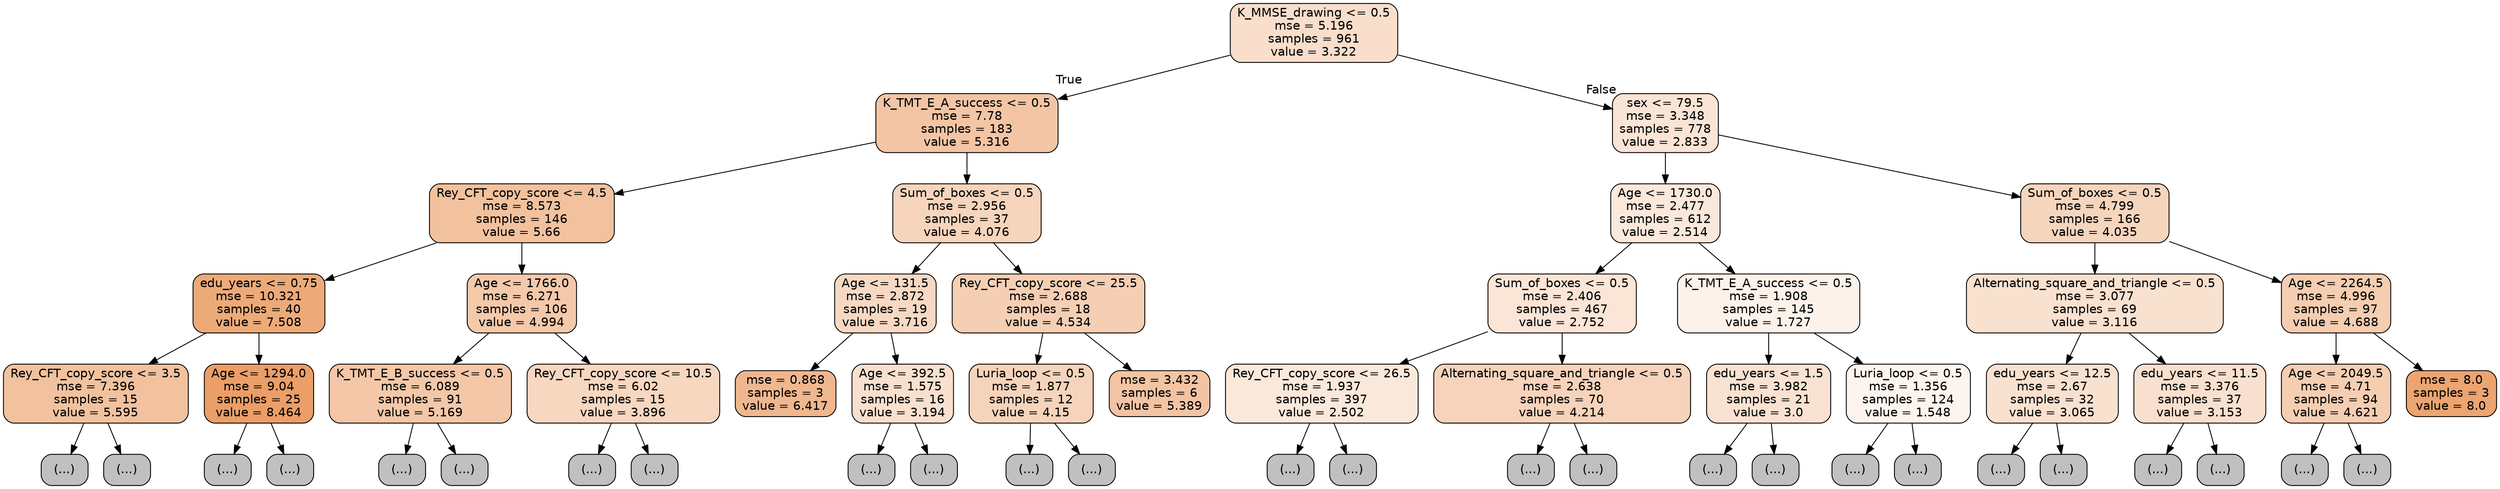 digraph Tree {
node [shape=box, style="filled, rounded", color="black", fontname=helvetica] ;
edge [fontname=helvetica] ;
0 [label="K_MMSE_drawing <= 0.5\nmse = 5.196\nsamples = 961\nvalue = 3.322", fillcolor="#f8decb"] ;
1 [label="K_TMT_E_A_success <= 0.5\nmse = 7.78\nsamples = 183\nvalue = 5.316", fillcolor="#f3c5a4"] ;
0 -> 1 [labeldistance=2.5, labelangle=45, headlabel="True"] ;
2 [label="Rey_CFT_copy_score <= 4.5\nmse = 8.573\nsamples = 146\nvalue = 5.66", fillcolor="#f2c19d"] ;
1 -> 2 ;
3 [label="edu_years <= 0.75\nmse = 10.321\nsamples = 40\nvalue = 7.508", fillcolor="#edaa79"] ;
2 -> 3 ;
4 [label="Rey_CFT_copy_score <= 3.5\nmse = 7.396\nsamples = 15\nvalue = 5.595", fillcolor="#f2c29f"] ;
3 -> 4 ;
5 [label="(...)", fillcolor="#C0C0C0"] ;
4 -> 5 ;
8 [label="(...)", fillcolor="#C0C0C0"] ;
4 -> 8 ;
9 [label="Age <= 1294.0\nmse = 9.04\nsamples = 25\nvalue = 8.464", fillcolor="#eb9e67"] ;
3 -> 9 ;
10 [label="(...)", fillcolor="#C0C0C0"] ;
9 -> 10 ;
17 [label="(...)", fillcolor="#C0C0C0"] ;
9 -> 17 ;
20 [label="Age <= 1766.0\nmse = 6.271\nsamples = 106\nvalue = 4.994", fillcolor="#f4c9aa"] ;
2 -> 20 ;
21 [label="K_TMT_E_B_success <= 0.5\nmse = 6.089\nsamples = 91\nvalue = 5.169", fillcolor="#f3c7a7"] ;
20 -> 21 ;
22 [label="(...)", fillcolor="#C0C0C0"] ;
21 -> 22 ;
39 [label="(...)", fillcolor="#C0C0C0"] ;
21 -> 39 ;
44 [label="Rey_CFT_copy_score <= 10.5\nmse = 6.02\nsamples = 15\nvalue = 3.896", fillcolor="#f7d7c0"] ;
20 -> 44 ;
45 [label="(...)", fillcolor="#C0C0C0"] ;
44 -> 45 ;
48 [label="(...)", fillcolor="#C0C0C0"] ;
44 -> 48 ;
51 [label="Sum_of_boxes <= 0.5\nmse = 2.956\nsamples = 37\nvalue = 4.076", fillcolor="#f6d5bc"] ;
1 -> 51 ;
52 [label="Age <= 131.5\nmse = 2.872\nsamples = 19\nvalue = 3.716", fillcolor="#f7d9c3"] ;
51 -> 52 ;
53 [label="mse = 0.868\nsamples = 3\nvalue = 6.417", fillcolor="#f0b78f"] ;
52 -> 53 ;
54 [label="Age <= 392.5\nmse = 1.575\nsamples = 16\nvalue = 3.194", fillcolor="#f9e0ce"] ;
52 -> 54 ;
55 [label="(...)", fillcolor="#C0C0C0"] ;
54 -> 55 ;
56 [label="(...)", fillcolor="#C0C0C0"] ;
54 -> 56 ;
61 [label="Rey_CFT_copy_score <= 25.5\nmse = 2.688\nsamples = 18\nvalue = 4.534", fillcolor="#f5cfb3"] ;
51 -> 61 ;
62 [label="Luria_loop <= 0.5\nmse = 1.877\nsamples = 12\nvalue = 4.15", fillcolor="#f6d4bb"] ;
61 -> 62 ;
63 [label="(...)", fillcolor="#C0C0C0"] ;
62 -> 63 ;
66 [label="(...)", fillcolor="#C0C0C0"] ;
62 -> 66 ;
69 [label="mse = 3.432\nsamples = 6\nvalue = 5.389", fillcolor="#f3c4a3"] ;
61 -> 69 ;
70 [label="sex <= 79.5\nmse = 3.348\nsamples = 778\nvalue = 2.833", fillcolor="#f9e4d5"] ;
0 -> 70 [labeldistance=2.5, labelangle=-45, headlabel="False"] ;
71 [label="Age <= 1730.0\nmse = 2.477\nsamples = 612\nvalue = 2.514", fillcolor="#fae8db"] ;
70 -> 71 ;
72 [label="Sum_of_boxes <= 0.5\nmse = 2.406\nsamples = 467\nvalue = 2.752", fillcolor="#fae5d6"] ;
71 -> 72 ;
73 [label="Rey_CFT_copy_score <= 26.5\nmse = 1.937\nsamples = 397\nvalue = 2.502", fillcolor="#fae8db"] ;
72 -> 73 ;
74 [label="(...)", fillcolor="#C0C0C0"] ;
73 -> 74 ;
91 [label="(...)", fillcolor="#C0C0C0"] ;
73 -> 91 ;
118 [label="Alternating_square_and_triangle <= 0.5\nmse = 2.638\nsamples = 70\nvalue = 4.214", fillcolor="#f6d3ba"] ;
72 -> 118 ;
119 [label="(...)", fillcolor="#C0C0C0"] ;
118 -> 119 ;
134 [label="(...)", fillcolor="#C0C0C0"] ;
118 -> 134 ;
147 [label="K_TMT_E_A_success <= 0.5\nmse = 1.908\nsamples = 145\nvalue = 1.727", fillcolor="#fcf2ea"] ;
71 -> 147 ;
148 [label="edu_years <= 1.5\nmse = 3.982\nsamples = 21\nvalue = 3.0", fillcolor="#f9e2d1"] ;
147 -> 148 ;
149 [label="(...)", fillcolor="#C0C0C0"] ;
148 -> 149 ;
152 [label="(...)", fillcolor="#C0C0C0"] ;
148 -> 152 ;
159 [label="Luria_loop <= 0.5\nmse = 1.356\nsamples = 124\nvalue = 1.548", fillcolor="#fdf4ee"] ;
147 -> 159 ;
160 [label="(...)", fillcolor="#C0C0C0"] ;
159 -> 160 ;
161 [label="(...)", fillcolor="#C0C0C0"] ;
159 -> 161 ;
182 [label="Sum_of_boxes <= 0.5\nmse = 4.799\nsamples = 166\nvalue = 4.035", fillcolor="#f6d5bd"] ;
70 -> 182 ;
183 [label="Alternating_square_and_triangle <= 0.5\nmse = 3.077\nsamples = 69\nvalue = 3.116", fillcolor="#f9e1cf"] ;
182 -> 183 ;
184 [label="edu_years <= 12.5\nmse = 2.67\nsamples = 32\nvalue = 3.065", fillcolor="#f9e1d0"] ;
183 -> 184 ;
185 [label="(...)", fillcolor="#C0C0C0"] ;
184 -> 185 ;
190 [label="(...)", fillcolor="#C0C0C0"] ;
184 -> 190 ;
199 [label="edu_years <= 11.5\nmse = 3.376\nsamples = 37\nvalue = 3.153", fillcolor="#f9e0ce"] ;
183 -> 199 ;
200 [label="(...)", fillcolor="#C0C0C0"] ;
199 -> 200 ;
213 [label="(...)", fillcolor="#C0C0C0"] ;
199 -> 213 ;
218 [label="Age <= 2264.5\nmse = 4.996\nsamples = 97\nvalue = 4.688", fillcolor="#f5cdb0"] ;
182 -> 218 ;
219 [label="Age <= 2049.5\nmse = 4.71\nsamples = 94\nvalue = 4.621", fillcolor="#f5ceb2"] ;
218 -> 219 ;
220 [label="(...)", fillcolor="#C0C0C0"] ;
219 -> 220 ;
237 [label="(...)", fillcolor="#C0C0C0"] ;
219 -> 237 ;
242 [label="mse = 8.0\nsamples = 3\nvalue = 8.0", fillcolor="#eca470"] ;
218 -> 242 ;
}